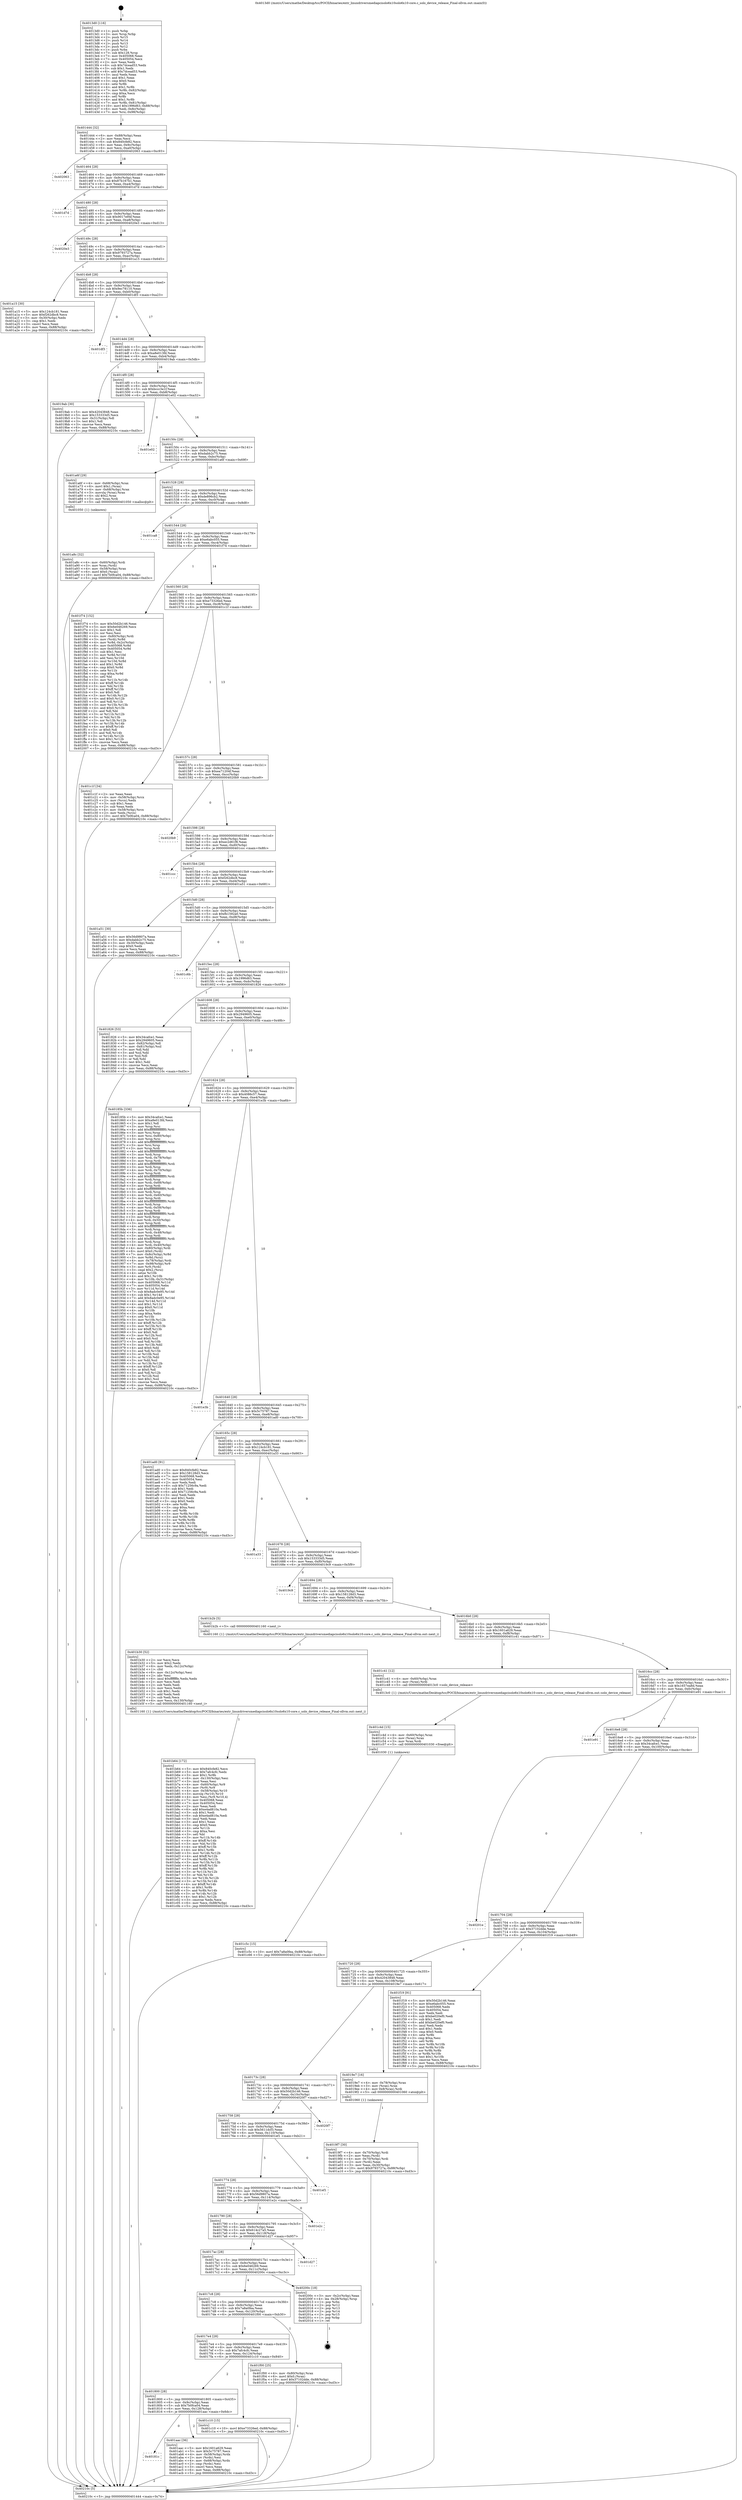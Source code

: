 digraph "0x4013d0" {
  label = "0x4013d0 (/mnt/c/Users/mathe/Desktop/tcc/POCII/binaries/extr_linuxdriversmediapcisolo6x10solo6x10-core.c_solo_device_release_Final-ollvm.out::main(0))"
  labelloc = "t"
  node[shape=record]

  Entry [label="",width=0.3,height=0.3,shape=circle,fillcolor=black,style=filled]
  "0x401444" [label="{
     0x401444 [32]\l
     | [instrs]\l
     &nbsp;&nbsp;0x401444 \<+6\>: mov -0x88(%rbp),%eax\l
     &nbsp;&nbsp;0x40144a \<+2\>: mov %eax,%ecx\l
     &nbsp;&nbsp;0x40144c \<+6\>: sub $0x840cfe82,%ecx\l
     &nbsp;&nbsp;0x401452 \<+6\>: mov %eax,-0x9c(%rbp)\l
     &nbsp;&nbsp;0x401458 \<+6\>: mov %ecx,-0xa0(%rbp)\l
     &nbsp;&nbsp;0x40145e \<+6\>: je 0000000000402063 \<main+0xc93\>\l
  }"]
  "0x402063" [label="{
     0x402063\l
  }", style=dashed]
  "0x401464" [label="{
     0x401464 [28]\l
     | [instrs]\l
     &nbsp;&nbsp;0x401464 \<+5\>: jmp 0000000000401469 \<main+0x99\>\l
     &nbsp;&nbsp;0x401469 \<+6\>: mov -0x9c(%rbp),%eax\l
     &nbsp;&nbsp;0x40146f \<+5\>: sub $0x87b167b1,%eax\l
     &nbsp;&nbsp;0x401474 \<+6\>: mov %eax,-0xa4(%rbp)\l
     &nbsp;&nbsp;0x40147a \<+6\>: je 0000000000401d7d \<main+0x9ad\>\l
  }"]
  Exit [label="",width=0.3,height=0.3,shape=circle,fillcolor=black,style=filled,peripheries=2]
  "0x401d7d" [label="{
     0x401d7d\l
  }", style=dashed]
  "0x401480" [label="{
     0x401480 [28]\l
     | [instrs]\l
     &nbsp;&nbsp;0x401480 \<+5\>: jmp 0000000000401485 \<main+0xb5\>\l
     &nbsp;&nbsp;0x401485 \<+6\>: mov -0x9c(%rbp),%eax\l
     &nbsp;&nbsp;0x40148b \<+5\>: sub $0x9017e94f,%eax\l
     &nbsp;&nbsp;0x401490 \<+6\>: mov %eax,-0xa8(%rbp)\l
     &nbsp;&nbsp;0x401496 \<+6\>: je 00000000004020e3 \<main+0xd13\>\l
  }"]
  "0x401c5c" [label="{
     0x401c5c [15]\l
     | [instrs]\l
     &nbsp;&nbsp;0x401c5c \<+10\>: movl $0x7a8a0fea,-0x88(%rbp)\l
     &nbsp;&nbsp;0x401c66 \<+5\>: jmp 000000000040210c \<main+0xd3c\>\l
  }"]
  "0x4020e3" [label="{
     0x4020e3\l
  }", style=dashed]
  "0x40149c" [label="{
     0x40149c [28]\l
     | [instrs]\l
     &nbsp;&nbsp;0x40149c \<+5\>: jmp 00000000004014a1 \<main+0xd1\>\l
     &nbsp;&nbsp;0x4014a1 \<+6\>: mov -0x9c(%rbp),%eax\l
     &nbsp;&nbsp;0x4014a7 \<+5\>: sub $0x9793727a,%eax\l
     &nbsp;&nbsp;0x4014ac \<+6\>: mov %eax,-0xac(%rbp)\l
     &nbsp;&nbsp;0x4014b2 \<+6\>: je 0000000000401a15 \<main+0x645\>\l
  }"]
  "0x401c4d" [label="{
     0x401c4d [15]\l
     | [instrs]\l
     &nbsp;&nbsp;0x401c4d \<+4\>: mov -0x60(%rbp),%rax\l
     &nbsp;&nbsp;0x401c51 \<+3\>: mov (%rax),%rax\l
     &nbsp;&nbsp;0x401c54 \<+3\>: mov %rax,%rdi\l
     &nbsp;&nbsp;0x401c57 \<+5\>: call 0000000000401030 \<free@plt\>\l
     | [calls]\l
     &nbsp;&nbsp;0x401030 \{1\} (unknown)\l
  }"]
  "0x401a15" [label="{
     0x401a15 [30]\l
     | [instrs]\l
     &nbsp;&nbsp;0x401a15 \<+5\>: mov $0x124cb181,%eax\l
     &nbsp;&nbsp;0x401a1a \<+5\>: mov $0xf262dbc8,%ecx\l
     &nbsp;&nbsp;0x401a1f \<+3\>: mov -0x30(%rbp),%edx\l
     &nbsp;&nbsp;0x401a22 \<+3\>: cmp $0x1,%edx\l
     &nbsp;&nbsp;0x401a25 \<+3\>: cmovl %ecx,%eax\l
     &nbsp;&nbsp;0x401a28 \<+6\>: mov %eax,-0x88(%rbp)\l
     &nbsp;&nbsp;0x401a2e \<+5\>: jmp 000000000040210c \<main+0xd3c\>\l
  }"]
  "0x4014b8" [label="{
     0x4014b8 [28]\l
     | [instrs]\l
     &nbsp;&nbsp;0x4014b8 \<+5\>: jmp 00000000004014bd \<main+0xed\>\l
     &nbsp;&nbsp;0x4014bd \<+6\>: mov -0x9c(%rbp),%eax\l
     &nbsp;&nbsp;0x4014c3 \<+5\>: sub $0x9ec78110,%eax\l
     &nbsp;&nbsp;0x4014c8 \<+6\>: mov %eax,-0xb0(%rbp)\l
     &nbsp;&nbsp;0x4014ce \<+6\>: je 0000000000401df3 \<main+0xa23\>\l
  }"]
  "0x401b64" [label="{
     0x401b64 [172]\l
     | [instrs]\l
     &nbsp;&nbsp;0x401b64 \<+5\>: mov $0x840cfe82,%ecx\l
     &nbsp;&nbsp;0x401b69 \<+5\>: mov $0x7afc4cfc,%edx\l
     &nbsp;&nbsp;0x401b6e \<+3\>: mov $0x1,%r8b\l
     &nbsp;&nbsp;0x401b71 \<+6\>: mov -0x130(%rbp),%esi\l
     &nbsp;&nbsp;0x401b77 \<+3\>: imul %eax,%esi\l
     &nbsp;&nbsp;0x401b7a \<+4\>: mov -0x60(%rbp),%r9\l
     &nbsp;&nbsp;0x401b7e \<+3\>: mov (%r9),%r9\l
     &nbsp;&nbsp;0x401b81 \<+4\>: mov -0x58(%rbp),%r10\l
     &nbsp;&nbsp;0x401b85 \<+3\>: movslq (%r10),%r10\l
     &nbsp;&nbsp;0x401b88 \<+4\>: mov %esi,(%r9,%r10,4)\l
     &nbsp;&nbsp;0x401b8c \<+7\>: mov 0x405068,%eax\l
     &nbsp;&nbsp;0x401b93 \<+7\>: mov 0x405054,%esi\l
     &nbsp;&nbsp;0x401b9a \<+2\>: mov %eax,%edi\l
     &nbsp;&nbsp;0x401b9c \<+6\>: add $0xe4ad810a,%edi\l
     &nbsp;&nbsp;0x401ba2 \<+3\>: sub $0x1,%edi\l
     &nbsp;&nbsp;0x401ba5 \<+6\>: sub $0xe4ad810a,%edi\l
     &nbsp;&nbsp;0x401bab \<+3\>: imul %edi,%eax\l
     &nbsp;&nbsp;0x401bae \<+3\>: and $0x1,%eax\l
     &nbsp;&nbsp;0x401bb1 \<+3\>: cmp $0x0,%eax\l
     &nbsp;&nbsp;0x401bb4 \<+4\>: sete %r11b\l
     &nbsp;&nbsp;0x401bb8 \<+3\>: cmp $0xa,%esi\l
     &nbsp;&nbsp;0x401bbb \<+3\>: setl %bl\l
     &nbsp;&nbsp;0x401bbe \<+3\>: mov %r11b,%r14b\l
     &nbsp;&nbsp;0x401bc1 \<+4\>: xor $0xff,%r14b\l
     &nbsp;&nbsp;0x401bc5 \<+3\>: mov %bl,%r15b\l
     &nbsp;&nbsp;0x401bc8 \<+4\>: xor $0xff,%r15b\l
     &nbsp;&nbsp;0x401bcc \<+4\>: xor $0x1,%r8b\l
     &nbsp;&nbsp;0x401bd0 \<+3\>: mov %r14b,%r12b\l
     &nbsp;&nbsp;0x401bd3 \<+4\>: and $0xff,%r12b\l
     &nbsp;&nbsp;0x401bd7 \<+3\>: and %r8b,%r11b\l
     &nbsp;&nbsp;0x401bda \<+3\>: mov %r15b,%r13b\l
     &nbsp;&nbsp;0x401bdd \<+4\>: and $0xff,%r13b\l
     &nbsp;&nbsp;0x401be1 \<+3\>: and %r8b,%bl\l
     &nbsp;&nbsp;0x401be4 \<+3\>: or %r11b,%r12b\l
     &nbsp;&nbsp;0x401be7 \<+3\>: or %bl,%r13b\l
     &nbsp;&nbsp;0x401bea \<+3\>: xor %r13b,%r12b\l
     &nbsp;&nbsp;0x401bed \<+3\>: or %r15b,%r14b\l
     &nbsp;&nbsp;0x401bf0 \<+4\>: xor $0xff,%r14b\l
     &nbsp;&nbsp;0x401bf4 \<+4\>: or $0x1,%r8b\l
     &nbsp;&nbsp;0x401bf8 \<+3\>: and %r8b,%r14b\l
     &nbsp;&nbsp;0x401bfb \<+3\>: or %r14b,%r12b\l
     &nbsp;&nbsp;0x401bfe \<+4\>: test $0x1,%r12b\l
     &nbsp;&nbsp;0x401c02 \<+3\>: cmovne %edx,%ecx\l
     &nbsp;&nbsp;0x401c05 \<+6\>: mov %ecx,-0x88(%rbp)\l
     &nbsp;&nbsp;0x401c0b \<+5\>: jmp 000000000040210c \<main+0xd3c\>\l
  }"]
  "0x401df3" [label="{
     0x401df3\l
  }", style=dashed]
  "0x4014d4" [label="{
     0x4014d4 [28]\l
     | [instrs]\l
     &nbsp;&nbsp;0x4014d4 \<+5\>: jmp 00000000004014d9 \<main+0x109\>\l
     &nbsp;&nbsp;0x4014d9 \<+6\>: mov -0x9c(%rbp),%eax\l
     &nbsp;&nbsp;0x4014df \<+5\>: sub $0xa8e013fd,%eax\l
     &nbsp;&nbsp;0x4014e4 \<+6\>: mov %eax,-0xb4(%rbp)\l
     &nbsp;&nbsp;0x4014ea \<+6\>: je 00000000004019ab \<main+0x5db\>\l
  }"]
  "0x401b30" [label="{
     0x401b30 [52]\l
     | [instrs]\l
     &nbsp;&nbsp;0x401b30 \<+2\>: xor %ecx,%ecx\l
     &nbsp;&nbsp;0x401b32 \<+5\>: mov $0x2,%edx\l
     &nbsp;&nbsp;0x401b37 \<+6\>: mov %edx,-0x12c(%rbp)\l
     &nbsp;&nbsp;0x401b3d \<+1\>: cltd\l
     &nbsp;&nbsp;0x401b3e \<+6\>: mov -0x12c(%rbp),%esi\l
     &nbsp;&nbsp;0x401b44 \<+2\>: idiv %esi\l
     &nbsp;&nbsp;0x401b46 \<+6\>: imul $0xfffffffe,%edx,%edx\l
     &nbsp;&nbsp;0x401b4c \<+2\>: mov %ecx,%edi\l
     &nbsp;&nbsp;0x401b4e \<+2\>: sub %edx,%edi\l
     &nbsp;&nbsp;0x401b50 \<+2\>: mov %ecx,%edx\l
     &nbsp;&nbsp;0x401b52 \<+3\>: sub $0x1,%edx\l
     &nbsp;&nbsp;0x401b55 \<+2\>: add %edx,%edi\l
     &nbsp;&nbsp;0x401b57 \<+2\>: sub %edi,%ecx\l
     &nbsp;&nbsp;0x401b59 \<+6\>: mov %ecx,-0x130(%rbp)\l
     &nbsp;&nbsp;0x401b5f \<+5\>: call 0000000000401160 \<next_i\>\l
     | [calls]\l
     &nbsp;&nbsp;0x401160 \{1\} (/mnt/c/Users/mathe/Desktop/tcc/POCII/binaries/extr_linuxdriversmediapcisolo6x10solo6x10-core.c_solo_device_release_Final-ollvm.out::next_i)\l
  }"]
  "0x4019ab" [label="{
     0x4019ab [30]\l
     | [instrs]\l
     &nbsp;&nbsp;0x4019ab \<+5\>: mov $0x42043848,%eax\l
     &nbsp;&nbsp;0x4019b0 \<+5\>: mov $0x153333d5,%ecx\l
     &nbsp;&nbsp;0x4019b5 \<+3\>: mov -0x31(%rbp),%dl\l
     &nbsp;&nbsp;0x4019b8 \<+3\>: test $0x1,%dl\l
     &nbsp;&nbsp;0x4019bb \<+3\>: cmovne %ecx,%eax\l
     &nbsp;&nbsp;0x4019be \<+6\>: mov %eax,-0x88(%rbp)\l
     &nbsp;&nbsp;0x4019c4 \<+5\>: jmp 000000000040210c \<main+0xd3c\>\l
  }"]
  "0x4014f0" [label="{
     0x4014f0 [28]\l
     | [instrs]\l
     &nbsp;&nbsp;0x4014f0 \<+5\>: jmp 00000000004014f5 \<main+0x125\>\l
     &nbsp;&nbsp;0x4014f5 \<+6\>: mov -0x9c(%rbp),%eax\l
     &nbsp;&nbsp;0x4014fb \<+5\>: sub $0xbccc3e1f,%eax\l
     &nbsp;&nbsp;0x401500 \<+6\>: mov %eax,-0xb8(%rbp)\l
     &nbsp;&nbsp;0x401506 \<+6\>: je 0000000000401e02 \<main+0xa32\>\l
  }"]
  "0x40181c" [label="{
     0x40181c\l
  }", style=dashed]
  "0x401e02" [label="{
     0x401e02\l
  }", style=dashed]
  "0x40150c" [label="{
     0x40150c [28]\l
     | [instrs]\l
     &nbsp;&nbsp;0x40150c \<+5\>: jmp 0000000000401511 \<main+0x141\>\l
     &nbsp;&nbsp;0x401511 \<+6\>: mov -0x9c(%rbp),%eax\l
     &nbsp;&nbsp;0x401517 \<+5\>: sub $0xdabb2c75,%eax\l
     &nbsp;&nbsp;0x40151c \<+6\>: mov %eax,-0xbc(%rbp)\l
     &nbsp;&nbsp;0x401522 \<+6\>: je 0000000000401a6f \<main+0x69f\>\l
  }"]
  "0x401aac" [label="{
     0x401aac [36]\l
     | [instrs]\l
     &nbsp;&nbsp;0x401aac \<+5\>: mov $0x1601a629,%eax\l
     &nbsp;&nbsp;0x401ab1 \<+5\>: mov $0x5c75787,%ecx\l
     &nbsp;&nbsp;0x401ab6 \<+4\>: mov -0x58(%rbp),%rdx\l
     &nbsp;&nbsp;0x401aba \<+2\>: mov (%rdx),%esi\l
     &nbsp;&nbsp;0x401abc \<+4\>: mov -0x68(%rbp),%rdx\l
     &nbsp;&nbsp;0x401ac0 \<+2\>: cmp (%rdx),%esi\l
     &nbsp;&nbsp;0x401ac2 \<+3\>: cmovl %ecx,%eax\l
     &nbsp;&nbsp;0x401ac5 \<+6\>: mov %eax,-0x88(%rbp)\l
     &nbsp;&nbsp;0x401acb \<+5\>: jmp 000000000040210c \<main+0xd3c\>\l
  }"]
  "0x401a6f" [label="{
     0x401a6f [29]\l
     | [instrs]\l
     &nbsp;&nbsp;0x401a6f \<+4\>: mov -0x68(%rbp),%rax\l
     &nbsp;&nbsp;0x401a73 \<+6\>: movl $0x1,(%rax)\l
     &nbsp;&nbsp;0x401a79 \<+4\>: mov -0x68(%rbp),%rax\l
     &nbsp;&nbsp;0x401a7d \<+3\>: movslq (%rax),%rax\l
     &nbsp;&nbsp;0x401a80 \<+4\>: shl $0x2,%rax\l
     &nbsp;&nbsp;0x401a84 \<+3\>: mov %rax,%rdi\l
     &nbsp;&nbsp;0x401a87 \<+5\>: call 0000000000401050 \<malloc@plt\>\l
     | [calls]\l
     &nbsp;&nbsp;0x401050 \{1\} (unknown)\l
  }"]
  "0x401528" [label="{
     0x401528 [28]\l
     | [instrs]\l
     &nbsp;&nbsp;0x401528 \<+5\>: jmp 000000000040152d \<main+0x15d\>\l
     &nbsp;&nbsp;0x40152d \<+6\>: mov -0x9c(%rbp),%eax\l
     &nbsp;&nbsp;0x401533 \<+5\>: sub $0xde896cb2,%eax\l
     &nbsp;&nbsp;0x401538 \<+6\>: mov %eax,-0xc0(%rbp)\l
     &nbsp;&nbsp;0x40153e \<+6\>: je 0000000000401ca8 \<main+0x8d8\>\l
  }"]
  "0x401800" [label="{
     0x401800 [28]\l
     | [instrs]\l
     &nbsp;&nbsp;0x401800 \<+5\>: jmp 0000000000401805 \<main+0x435\>\l
     &nbsp;&nbsp;0x401805 \<+6\>: mov -0x9c(%rbp),%eax\l
     &nbsp;&nbsp;0x40180b \<+5\>: sub $0x7b0fca04,%eax\l
     &nbsp;&nbsp;0x401810 \<+6\>: mov %eax,-0x128(%rbp)\l
     &nbsp;&nbsp;0x401816 \<+6\>: je 0000000000401aac \<main+0x6dc\>\l
  }"]
  "0x401ca8" [label="{
     0x401ca8\l
  }", style=dashed]
  "0x401544" [label="{
     0x401544 [28]\l
     | [instrs]\l
     &nbsp;&nbsp;0x401544 \<+5\>: jmp 0000000000401549 \<main+0x179\>\l
     &nbsp;&nbsp;0x401549 \<+6\>: mov -0x9c(%rbp),%eax\l
     &nbsp;&nbsp;0x40154f \<+5\>: sub $0xe6abc055,%eax\l
     &nbsp;&nbsp;0x401554 \<+6\>: mov %eax,-0xc4(%rbp)\l
     &nbsp;&nbsp;0x40155a \<+6\>: je 0000000000401f74 \<main+0xba4\>\l
  }"]
  "0x401c10" [label="{
     0x401c10 [15]\l
     | [instrs]\l
     &nbsp;&nbsp;0x401c10 \<+10\>: movl $0xe73326ed,-0x88(%rbp)\l
     &nbsp;&nbsp;0x401c1a \<+5\>: jmp 000000000040210c \<main+0xd3c\>\l
  }"]
  "0x401f74" [label="{
     0x401f74 [152]\l
     | [instrs]\l
     &nbsp;&nbsp;0x401f74 \<+5\>: mov $0x50d2b146,%eax\l
     &nbsp;&nbsp;0x401f79 \<+5\>: mov $0x6e046269,%ecx\l
     &nbsp;&nbsp;0x401f7e \<+2\>: mov $0x1,%dl\l
     &nbsp;&nbsp;0x401f80 \<+2\>: xor %esi,%esi\l
     &nbsp;&nbsp;0x401f82 \<+4\>: mov -0x80(%rbp),%rdi\l
     &nbsp;&nbsp;0x401f86 \<+3\>: mov (%rdi),%r8d\l
     &nbsp;&nbsp;0x401f89 \<+4\>: mov %r8d,-0x2c(%rbp)\l
     &nbsp;&nbsp;0x401f8d \<+8\>: mov 0x405068,%r8d\l
     &nbsp;&nbsp;0x401f95 \<+8\>: mov 0x405054,%r9d\l
     &nbsp;&nbsp;0x401f9d \<+3\>: sub $0x1,%esi\l
     &nbsp;&nbsp;0x401fa0 \<+3\>: mov %r8d,%r10d\l
     &nbsp;&nbsp;0x401fa3 \<+3\>: add %esi,%r10d\l
     &nbsp;&nbsp;0x401fa6 \<+4\>: imul %r10d,%r8d\l
     &nbsp;&nbsp;0x401faa \<+4\>: and $0x1,%r8d\l
     &nbsp;&nbsp;0x401fae \<+4\>: cmp $0x0,%r8d\l
     &nbsp;&nbsp;0x401fb2 \<+4\>: sete %r11b\l
     &nbsp;&nbsp;0x401fb6 \<+4\>: cmp $0xa,%r9d\l
     &nbsp;&nbsp;0x401fba \<+3\>: setl %bl\l
     &nbsp;&nbsp;0x401fbd \<+3\>: mov %r11b,%r14b\l
     &nbsp;&nbsp;0x401fc0 \<+4\>: xor $0xff,%r14b\l
     &nbsp;&nbsp;0x401fc4 \<+3\>: mov %bl,%r15b\l
     &nbsp;&nbsp;0x401fc7 \<+4\>: xor $0xff,%r15b\l
     &nbsp;&nbsp;0x401fcb \<+3\>: xor $0x0,%dl\l
     &nbsp;&nbsp;0x401fce \<+3\>: mov %r14b,%r12b\l
     &nbsp;&nbsp;0x401fd1 \<+4\>: and $0x0,%r12b\l
     &nbsp;&nbsp;0x401fd5 \<+3\>: and %dl,%r11b\l
     &nbsp;&nbsp;0x401fd8 \<+3\>: mov %r15b,%r13b\l
     &nbsp;&nbsp;0x401fdb \<+4\>: and $0x0,%r13b\l
     &nbsp;&nbsp;0x401fdf \<+2\>: and %dl,%bl\l
     &nbsp;&nbsp;0x401fe1 \<+3\>: or %r11b,%r12b\l
     &nbsp;&nbsp;0x401fe4 \<+3\>: or %bl,%r13b\l
     &nbsp;&nbsp;0x401fe7 \<+3\>: xor %r13b,%r12b\l
     &nbsp;&nbsp;0x401fea \<+3\>: or %r15b,%r14b\l
     &nbsp;&nbsp;0x401fed \<+4\>: xor $0xff,%r14b\l
     &nbsp;&nbsp;0x401ff1 \<+3\>: or $0x0,%dl\l
     &nbsp;&nbsp;0x401ff4 \<+3\>: and %dl,%r14b\l
     &nbsp;&nbsp;0x401ff7 \<+3\>: or %r14b,%r12b\l
     &nbsp;&nbsp;0x401ffa \<+4\>: test $0x1,%r12b\l
     &nbsp;&nbsp;0x401ffe \<+3\>: cmovne %ecx,%eax\l
     &nbsp;&nbsp;0x402001 \<+6\>: mov %eax,-0x88(%rbp)\l
     &nbsp;&nbsp;0x402007 \<+5\>: jmp 000000000040210c \<main+0xd3c\>\l
  }"]
  "0x401560" [label="{
     0x401560 [28]\l
     | [instrs]\l
     &nbsp;&nbsp;0x401560 \<+5\>: jmp 0000000000401565 \<main+0x195\>\l
     &nbsp;&nbsp;0x401565 \<+6\>: mov -0x9c(%rbp),%eax\l
     &nbsp;&nbsp;0x40156b \<+5\>: sub $0xe73326ed,%eax\l
     &nbsp;&nbsp;0x401570 \<+6\>: mov %eax,-0xc8(%rbp)\l
     &nbsp;&nbsp;0x401576 \<+6\>: je 0000000000401c1f \<main+0x84f\>\l
  }"]
  "0x4017e4" [label="{
     0x4017e4 [28]\l
     | [instrs]\l
     &nbsp;&nbsp;0x4017e4 \<+5\>: jmp 00000000004017e9 \<main+0x419\>\l
     &nbsp;&nbsp;0x4017e9 \<+6\>: mov -0x9c(%rbp),%eax\l
     &nbsp;&nbsp;0x4017ef \<+5\>: sub $0x7afc4cfc,%eax\l
     &nbsp;&nbsp;0x4017f4 \<+6\>: mov %eax,-0x124(%rbp)\l
     &nbsp;&nbsp;0x4017fa \<+6\>: je 0000000000401c10 \<main+0x840\>\l
  }"]
  "0x401c1f" [label="{
     0x401c1f [34]\l
     | [instrs]\l
     &nbsp;&nbsp;0x401c1f \<+2\>: xor %eax,%eax\l
     &nbsp;&nbsp;0x401c21 \<+4\>: mov -0x58(%rbp),%rcx\l
     &nbsp;&nbsp;0x401c25 \<+2\>: mov (%rcx),%edx\l
     &nbsp;&nbsp;0x401c27 \<+3\>: sub $0x1,%eax\l
     &nbsp;&nbsp;0x401c2a \<+2\>: sub %eax,%edx\l
     &nbsp;&nbsp;0x401c2c \<+4\>: mov -0x58(%rbp),%rcx\l
     &nbsp;&nbsp;0x401c30 \<+2\>: mov %edx,(%rcx)\l
     &nbsp;&nbsp;0x401c32 \<+10\>: movl $0x7b0fca04,-0x88(%rbp)\l
     &nbsp;&nbsp;0x401c3c \<+5\>: jmp 000000000040210c \<main+0xd3c\>\l
  }"]
  "0x40157c" [label="{
     0x40157c [28]\l
     | [instrs]\l
     &nbsp;&nbsp;0x40157c \<+5\>: jmp 0000000000401581 \<main+0x1b1\>\l
     &nbsp;&nbsp;0x401581 \<+6\>: mov -0x9c(%rbp),%eax\l
     &nbsp;&nbsp;0x401587 \<+5\>: sub $0xea71204f,%eax\l
     &nbsp;&nbsp;0x40158c \<+6\>: mov %eax,-0xcc(%rbp)\l
     &nbsp;&nbsp;0x401592 \<+6\>: je 00000000004020b9 \<main+0xce9\>\l
  }"]
  "0x401f00" [label="{
     0x401f00 [25]\l
     | [instrs]\l
     &nbsp;&nbsp;0x401f00 \<+4\>: mov -0x80(%rbp),%rax\l
     &nbsp;&nbsp;0x401f04 \<+6\>: movl $0x0,(%rax)\l
     &nbsp;&nbsp;0x401f0a \<+10\>: movl $0x37102dde,-0x88(%rbp)\l
     &nbsp;&nbsp;0x401f14 \<+5\>: jmp 000000000040210c \<main+0xd3c\>\l
  }"]
  "0x4020b9" [label="{
     0x4020b9\l
  }", style=dashed]
  "0x401598" [label="{
     0x401598 [28]\l
     | [instrs]\l
     &nbsp;&nbsp;0x401598 \<+5\>: jmp 000000000040159d \<main+0x1cd\>\l
     &nbsp;&nbsp;0x40159d \<+6\>: mov -0x9c(%rbp),%eax\l
     &nbsp;&nbsp;0x4015a3 \<+5\>: sub $0xec2d61f8,%eax\l
     &nbsp;&nbsp;0x4015a8 \<+6\>: mov %eax,-0xd0(%rbp)\l
     &nbsp;&nbsp;0x4015ae \<+6\>: je 0000000000401ccc \<main+0x8fc\>\l
  }"]
  "0x4017c8" [label="{
     0x4017c8 [28]\l
     | [instrs]\l
     &nbsp;&nbsp;0x4017c8 \<+5\>: jmp 00000000004017cd \<main+0x3fd\>\l
     &nbsp;&nbsp;0x4017cd \<+6\>: mov -0x9c(%rbp),%eax\l
     &nbsp;&nbsp;0x4017d3 \<+5\>: sub $0x7a8a0fea,%eax\l
     &nbsp;&nbsp;0x4017d8 \<+6\>: mov %eax,-0x120(%rbp)\l
     &nbsp;&nbsp;0x4017de \<+6\>: je 0000000000401f00 \<main+0xb30\>\l
  }"]
  "0x401ccc" [label="{
     0x401ccc\l
  }", style=dashed]
  "0x4015b4" [label="{
     0x4015b4 [28]\l
     | [instrs]\l
     &nbsp;&nbsp;0x4015b4 \<+5\>: jmp 00000000004015b9 \<main+0x1e9\>\l
     &nbsp;&nbsp;0x4015b9 \<+6\>: mov -0x9c(%rbp),%eax\l
     &nbsp;&nbsp;0x4015bf \<+5\>: sub $0xf262dbc8,%eax\l
     &nbsp;&nbsp;0x4015c4 \<+6\>: mov %eax,-0xd4(%rbp)\l
     &nbsp;&nbsp;0x4015ca \<+6\>: je 0000000000401a51 \<main+0x681\>\l
  }"]
  "0x40200c" [label="{
     0x40200c [18]\l
     | [instrs]\l
     &nbsp;&nbsp;0x40200c \<+3\>: mov -0x2c(%rbp),%eax\l
     &nbsp;&nbsp;0x40200f \<+4\>: lea -0x28(%rbp),%rsp\l
     &nbsp;&nbsp;0x402013 \<+1\>: pop %rbx\l
     &nbsp;&nbsp;0x402014 \<+2\>: pop %r12\l
     &nbsp;&nbsp;0x402016 \<+2\>: pop %r13\l
     &nbsp;&nbsp;0x402018 \<+2\>: pop %r14\l
     &nbsp;&nbsp;0x40201a \<+2\>: pop %r15\l
     &nbsp;&nbsp;0x40201c \<+1\>: pop %rbp\l
     &nbsp;&nbsp;0x40201d \<+1\>: ret\l
  }"]
  "0x401a51" [label="{
     0x401a51 [30]\l
     | [instrs]\l
     &nbsp;&nbsp;0x401a51 \<+5\>: mov $0x56d9807a,%eax\l
     &nbsp;&nbsp;0x401a56 \<+5\>: mov $0xdabb2c75,%ecx\l
     &nbsp;&nbsp;0x401a5b \<+3\>: mov -0x30(%rbp),%edx\l
     &nbsp;&nbsp;0x401a5e \<+3\>: cmp $0x0,%edx\l
     &nbsp;&nbsp;0x401a61 \<+3\>: cmove %ecx,%eax\l
     &nbsp;&nbsp;0x401a64 \<+6\>: mov %eax,-0x88(%rbp)\l
     &nbsp;&nbsp;0x401a6a \<+5\>: jmp 000000000040210c \<main+0xd3c\>\l
  }"]
  "0x4015d0" [label="{
     0x4015d0 [28]\l
     | [instrs]\l
     &nbsp;&nbsp;0x4015d0 \<+5\>: jmp 00000000004015d5 \<main+0x205\>\l
     &nbsp;&nbsp;0x4015d5 \<+6\>: mov -0x9c(%rbp),%eax\l
     &nbsp;&nbsp;0x4015db \<+5\>: sub $0xfb1592a0,%eax\l
     &nbsp;&nbsp;0x4015e0 \<+6\>: mov %eax,-0xd8(%rbp)\l
     &nbsp;&nbsp;0x4015e6 \<+6\>: je 0000000000401c6b \<main+0x89b\>\l
  }"]
  "0x4017ac" [label="{
     0x4017ac [28]\l
     | [instrs]\l
     &nbsp;&nbsp;0x4017ac \<+5\>: jmp 00000000004017b1 \<main+0x3e1\>\l
     &nbsp;&nbsp;0x4017b1 \<+6\>: mov -0x9c(%rbp),%eax\l
     &nbsp;&nbsp;0x4017b7 \<+5\>: sub $0x6e046269,%eax\l
     &nbsp;&nbsp;0x4017bc \<+6\>: mov %eax,-0x11c(%rbp)\l
     &nbsp;&nbsp;0x4017c2 \<+6\>: je 000000000040200c \<main+0xc3c\>\l
  }"]
  "0x401c6b" [label="{
     0x401c6b\l
  }", style=dashed]
  "0x4015ec" [label="{
     0x4015ec [28]\l
     | [instrs]\l
     &nbsp;&nbsp;0x4015ec \<+5\>: jmp 00000000004015f1 \<main+0x221\>\l
     &nbsp;&nbsp;0x4015f1 \<+6\>: mov -0x9c(%rbp),%eax\l
     &nbsp;&nbsp;0x4015f7 \<+5\>: sub $0x1996d63,%eax\l
     &nbsp;&nbsp;0x4015fc \<+6\>: mov %eax,-0xdc(%rbp)\l
     &nbsp;&nbsp;0x401602 \<+6\>: je 0000000000401826 \<main+0x456\>\l
  }"]
  "0x401d27" [label="{
     0x401d27\l
  }", style=dashed]
  "0x401826" [label="{
     0x401826 [53]\l
     | [instrs]\l
     &nbsp;&nbsp;0x401826 \<+5\>: mov $0x34cafce1,%eax\l
     &nbsp;&nbsp;0x40182b \<+5\>: mov $0x2949605,%ecx\l
     &nbsp;&nbsp;0x401830 \<+6\>: mov -0x82(%rbp),%dl\l
     &nbsp;&nbsp;0x401836 \<+7\>: mov -0x81(%rbp),%sil\l
     &nbsp;&nbsp;0x40183d \<+3\>: mov %dl,%dil\l
     &nbsp;&nbsp;0x401840 \<+3\>: and %sil,%dil\l
     &nbsp;&nbsp;0x401843 \<+3\>: xor %sil,%dl\l
     &nbsp;&nbsp;0x401846 \<+3\>: or %dl,%dil\l
     &nbsp;&nbsp;0x401849 \<+4\>: test $0x1,%dil\l
     &nbsp;&nbsp;0x40184d \<+3\>: cmovne %ecx,%eax\l
     &nbsp;&nbsp;0x401850 \<+6\>: mov %eax,-0x88(%rbp)\l
     &nbsp;&nbsp;0x401856 \<+5\>: jmp 000000000040210c \<main+0xd3c\>\l
  }"]
  "0x401608" [label="{
     0x401608 [28]\l
     | [instrs]\l
     &nbsp;&nbsp;0x401608 \<+5\>: jmp 000000000040160d \<main+0x23d\>\l
     &nbsp;&nbsp;0x40160d \<+6\>: mov -0x9c(%rbp),%eax\l
     &nbsp;&nbsp;0x401613 \<+5\>: sub $0x2949605,%eax\l
     &nbsp;&nbsp;0x401618 \<+6\>: mov %eax,-0xe0(%rbp)\l
     &nbsp;&nbsp;0x40161e \<+6\>: je 000000000040185b \<main+0x48b\>\l
  }"]
  "0x40210c" [label="{
     0x40210c [5]\l
     | [instrs]\l
     &nbsp;&nbsp;0x40210c \<+5\>: jmp 0000000000401444 \<main+0x74\>\l
  }"]
  "0x4013d0" [label="{
     0x4013d0 [116]\l
     | [instrs]\l
     &nbsp;&nbsp;0x4013d0 \<+1\>: push %rbp\l
     &nbsp;&nbsp;0x4013d1 \<+3\>: mov %rsp,%rbp\l
     &nbsp;&nbsp;0x4013d4 \<+2\>: push %r15\l
     &nbsp;&nbsp;0x4013d6 \<+2\>: push %r14\l
     &nbsp;&nbsp;0x4013d8 \<+2\>: push %r13\l
     &nbsp;&nbsp;0x4013da \<+2\>: push %r12\l
     &nbsp;&nbsp;0x4013dc \<+1\>: push %rbx\l
     &nbsp;&nbsp;0x4013dd \<+7\>: sub $0x128,%rsp\l
     &nbsp;&nbsp;0x4013e4 \<+7\>: mov 0x405068,%eax\l
     &nbsp;&nbsp;0x4013eb \<+7\>: mov 0x405054,%ecx\l
     &nbsp;&nbsp;0x4013f2 \<+2\>: mov %eax,%edx\l
     &nbsp;&nbsp;0x4013f4 \<+6\>: sub $0x7dcead53,%edx\l
     &nbsp;&nbsp;0x4013fa \<+3\>: sub $0x1,%edx\l
     &nbsp;&nbsp;0x4013fd \<+6\>: add $0x7dcead53,%edx\l
     &nbsp;&nbsp;0x401403 \<+3\>: imul %edx,%eax\l
     &nbsp;&nbsp;0x401406 \<+3\>: and $0x1,%eax\l
     &nbsp;&nbsp;0x401409 \<+3\>: cmp $0x0,%eax\l
     &nbsp;&nbsp;0x40140c \<+4\>: sete %r8b\l
     &nbsp;&nbsp;0x401410 \<+4\>: and $0x1,%r8b\l
     &nbsp;&nbsp;0x401414 \<+7\>: mov %r8b,-0x82(%rbp)\l
     &nbsp;&nbsp;0x40141b \<+3\>: cmp $0xa,%ecx\l
     &nbsp;&nbsp;0x40141e \<+4\>: setl %r8b\l
     &nbsp;&nbsp;0x401422 \<+4\>: and $0x1,%r8b\l
     &nbsp;&nbsp;0x401426 \<+7\>: mov %r8b,-0x81(%rbp)\l
     &nbsp;&nbsp;0x40142d \<+10\>: movl $0x1996d63,-0x88(%rbp)\l
     &nbsp;&nbsp;0x401437 \<+6\>: mov %edi,-0x8c(%rbp)\l
     &nbsp;&nbsp;0x40143d \<+7\>: mov %rsi,-0x98(%rbp)\l
  }"]
  "0x401790" [label="{
     0x401790 [28]\l
     | [instrs]\l
     &nbsp;&nbsp;0x401790 \<+5\>: jmp 0000000000401795 \<main+0x3c5\>\l
     &nbsp;&nbsp;0x401795 \<+6\>: mov -0x9c(%rbp),%eax\l
     &nbsp;&nbsp;0x40179b \<+5\>: sub $0x614c27a5,%eax\l
     &nbsp;&nbsp;0x4017a0 \<+6\>: mov %eax,-0x118(%rbp)\l
     &nbsp;&nbsp;0x4017a6 \<+6\>: je 0000000000401d27 \<main+0x957\>\l
  }"]
  "0x40185b" [label="{
     0x40185b [336]\l
     | [instrs]\l
     &nbsp;&nbsp;0x40185b \<+5\>: mov $0x34cafce1,%eax\l
     &nbsp;&nbsp;0x401860 \<+5\>: mov $0xa8e013fd,%ecx\l
     &nbsp;&nbsp;0x401865 \<+2\>: mov $0x1,%dl\l
     &nbsp;&nbsp;0x401867 \<+3\>: mov %rsp,%rsi\l
     &nbsp;&nbsp;0x40186a \<+4\>: add $0xfffffffffffffff0,%rsi\l
     &nbsp;&nbsp;0x40186e \<+3\>: mov %rsi,%rsp\l
     &nbsp;&nbsp;0x401871 \<+4\>: mov %rsi,-0x80(%rbp)\l
     &nbsp;&nbsp;0x401875 \<+3\>: mov %rsp,%rsi\l
     &nbsp;&nbsp;0x401878 \<+4\>: add $0xfffffffffffffff0,%rsi\l
     &nbsp;&nbsp;0x40187c \<+3\>: mov %rsi,%rsp\l
     &nbsp;&nbsp;0x40187f \<+3\>: mov %rsp,%rdi\l
     &nbsp;&nbsp;0x401882 \<+4\>: add $0xfffffffffffffff0,%rdi\l
     &nbsp;&nbsp;0x401886 \<+3\>: mov %rdi,%rsp\l
     &nbsp;&nbsp;0x401889 \<+4\>: mov %rdi,-0x78(%rbp)\l
     &nbsp;&nbsp;0x40188d \<+3\>: mov %rsp,%rdi\l
     &nbsp;&nbsp;0x401890 \<+4\>: add $0xfffffffffffffff0,%rdi\l
     &nbsp;&nbsp;0x401894 \<+3\>: mov %rdi,%rsp\l
     &nbsp;&nbsp;0x401897 \<+4\>: mov %rdi,-0x70(%rbp)\l
     &nbsp;&nbsp;0x40189b \<+3\>: mov %rsp,%rdi\l
     &nbsp;&nbsp;0x40189e \<+4\>: add $0xfffffffffffffff0,%rdi\l
     &nbsp;&nbsp;0x4018a2 \<+3\>: mov %rdi,%rsp\l
     &nbsp;&nbsp;0x4018a5 \<+4\>: mov %rdi,-0x68(%rbp)\l
     &nbsp;&nbsp;0x4018a9 \<+3\>: mov %rsp,%rdi\l
     &nbsp;&nbsp;0x4018ac \<+4\>: add $0xfffffffffffffff0,%rdi\l
     &nbsp;&nbsp;0x4018b0 \<+3\>: mov %rdi,%rsp\l
     &nbsp;&nbsp;0x4018b3 \<+4\>: mov %rdi,-0x60(%rbp)\l
     &nbsp;&nbsp;0x4018b7 \<+3\>: mov %rsp,%rdi\l
     &nbsp;&nbsp;0x4018ba \<+4\>: add $0xfffffffffffffff0,%rdi\l
     &nbsp;&nbsp;0x4018be \<+3\>: mov %rdi,%rsp\l
     &nbsp;&nbsp;0x4018c1 \<+4\>: mov %rdi,-0x58(%rbp)\l
     &nbsp;&nbsp;0x4018c5 \<+3\>: mov %rsp,%rdi\l
     &nbsp;&nbsp;0x4018c8 \<+4\>: add $0xfffffffffffffff0,%rdi\l
     &nbsp;&nbsp;0x4018cc \<+3\>: mov %rdi,%rsp\l
     &nbsp;&nbsp;0x4018cf \<+4\>: mov %rdi,-0x50(%rbp)\l
     &nbsp;&nbsp;0x4018d3 \<+3\>: mov %rsp,%rdi\l
     &nbsp;&nbsp;0x4018d6 \<+4\>: add $0xfffffffffffffff0,%rdi\l
     &nbsp;&nbsp;0x4018da \<+3\>: mov %rdi,%rsp\l
     &nbsp;&nbsp;0x4018dd \<+4\>: mov %rdi,-0x48(%rbp)\l
     &nbsp;&nbsp;0x4018e1 \<+3\>: mov %rsp,%rdi\l
     &nbsp;&nbsp;0x4018e4 \<+4\>: add $0xfffffffffffffff0,%rdi\l
     &nbsp;&nbsp;0x4018e8 \<+3\>: mov %rdi,%rsp\l
     &nbsp;&nbsp;0x4018eb \<+4\>: mov %rdi,-0x40(%rbp)\l
     &nbsp;&nbsp;0x4018ef \<+4\>: mov -0x80(%rbp),%rdi\l
     &nbsp;&nbsp;0x4018f3 \<+6\>: movl $0x0,(%rdi)\l
     &nbsp;&nbsp;0x4018f9 \<+7\>: mov -0x8c(%rbp),%r8d\l
     &nbsp;&nbsp;0x401900 \<+3\>: mov %r8d,(%rsi)\l
     &nbsp;&nbsp;0x401903 \<+4\>: mov -0x78(%rbp),%rdi\l
     &nbsp;&nbsp;0x401907 \<+7\>: mov -0x98(%rbp),%r9\l
     &nbsp;&nbsp;0x40190e \<+3\>: mov %r9,(%rdi)\l
     &nbsp;&nbsp;0x401911 \<+3\>: cmpl $0x2,(%rsi)\l
     &nbsp;&nbsp;0x401914 \<+4\>: setne %r10b\l
     &nbsp;&nbsp;0x401918 \<+4\>: and $0x1,%r10b\l
     &nbsp;&nbsp;0x40191c \<+4\>: mov %r10b,-0x31(%rbp)\l
     &nbsp;&nbsp;0x401920 \<+8\>: mov 0x405068,%r11d\l
     &nbsp;&nbsp;0x401928 \<+7\>: mov 0x405054,%ebx\l
     &nbsp;&nbsp;0x40192f \<+3\>: mov %r11d,%r14d\l
     &nbsp;&nbsp;0x401932 \<+7\>: sub $0x8adc0e95,%r14d\l
     &nbsp;&nbsp;0x401939 \<+4\>: sub $0x1,%r14d\l
     &nbsp;&nbsp;0x40193d \<+7\>: add $0x8adc0e95,%r14d\l
     &nbsp;&nbsp;0x401944 \<+4\>: imul %r14d,%r11d\l
     &nbsp;&nbsp;0x401948 \<+4\>: and $0x1,%r11d\l
     &nbsp;&nbsp;0x40194c \<+4\>: cmp $0x0,%r11d\l
     &nbsp;&nbsp;0x401950 \<+4\>: sete %r10b\l
     &nbsp;&nbsp;0x401954 \<+3\>: cmp $0xa,%ebx\l
     &nbsp;&nbsp;0x401957 \<+4\>: setl %r15b\l
     &nbsp;&nbsp;0x40195b \<+3\>: mov %r10b,%r12b\l
     &nbsp;&nbsp;0x40195e \<+4\>: xor $0xff,%r12b\l
     &nbsp;&nbsp;0x401962 \<+3\>: mov %r15b,%r13b\l
     &nbsp;&nbsp;0x401965 \<+4\>: xor $0xff,%r13b\l
     &nbsp;&nbsp;0x401969 \<+3\>: xor $0x0,%dl\l
     &nbsp;&nbsp;0x40196c \<+3\>: mov %r12b,%sil\l
     &nbsp;&nbsp;0x40196f \<+4\>: and $0x0,%sil\l
     &nbsp;&nbsp;0x401973 \<+3\>: and %dl,%r10b\l
     &nbsp;&nbsp;0x401976 \<+3\>: mov %r13b,%dil\l
     &nbsp;&nbsp;0x401979 \<+4\>: and $0x0,%dil\l
     &nbsp;&nbsp;0x40197d \<+3\>: and %dl,%r15b\l
     &nbsp;&nbsp;0x401980 \<+3\>: or %r10b,%sil\l
     &nbsp;&nbsp;0x401983 \<+3\>: or %r15b,%dil\l
     &nbsp;&nbsp;0x401986 \<+3\>: xor %dil,%sil\l
     &nbsp;&nbsp;0x401989 \<+3\>: or %r13b,%r12b\l
     &nbsp;&nbsp;0x40198c \<+4\>: xor $0xff,%r12b\l
     &nbsp;&nbsp;0x401990 \<+3\>: or $0x0,%dl\l
     &nbsp;&nbsp;0x401993 \<+3\>: and %dl,%r12b\l
     &nbsp;&nbsp;0x401996 \<+3\>: or %r12b,%sil\l
     &nbsp;&nbsp;0x401999 \<+4\>: test $0x1,%sil\l
     &nbsp;&nbsp;0x40199d \<+3\>: cmovne %ecx,%eax\l
     &nbsp;&nbsp;0x4019a0 \<+6\>: mov %eax,-0x88(%rbp)\l
     &nbsp;&nbsp;0x4019a6 \<+5\>: jmp 000000000040210c \<main+0xd3c\>\l
  }"]
  "0x401624" [label="{
     0x401624 [28]\l
     | [instrs]\l
     &nbsp;&nbsp;0x401624 \<+5\>: jmp 0000000000401629 \<main+0x259\>\l
     &nbsp;&nbsp;0x401629 \<+6\>: mov -0x9c(%rbp),%eax\l
     &nbsp;&nbsp;0x40162f \<+5\>: sub $0x4086c57,%eax\l
     &nbsp;&nbsp;0x401634 \<+6\>: mov %eax,-0xe4(%rbp)\l
     &nbsp;&nbsp;0x40163a \<+6\>: je 0000000000401e3b \<main+0xa6b\>\l
  }"]
  "0x401e2c" [label="{
     0x401e2c\l
  }", style=dashed]
  "0x401774" [label="{
     0x401774 [28]\l
     | [instrs]\l
     &nbsp;&nbsp;0x401774 \<+5\>: jmp 0000000000401779 \<main+0x3a9\>\l
     &nbsp;&nbsp;0x401779 \<+6\>: mov -0x9c(%rbp),%eax\l
     &nbsp;&nbsp;0x40177f \<+5\>: sub $0x56d9807a,%eax\l
     &nbsp;&nbsp;0x401784 \<+6\>: mov %eax,-0x114(%rbp)\l
     &nbsp;&nbsp;0x40178a \<+6\>: je 0000000000401e2c \<main+0xa5c\>\l
  }"]
  "0x401e3b" [label="{
     0x401e3b\l
  }", style=dashed]
  "0x401640" [label="{
     0x401640 [28]\l
     | [instrs]\l
     &nbsp;&nbsp;0x401640 \<+5\>: jmp 0000000000401645 \<main+0x275\>\l
     &nbsp;&nbsp;0x401645 \<+6\>: mov -0x9c(%rbp),%eax\l
     &nbsp;&nbsp;0x40164b \<+5\>: sub $0x5c75787,%eax\l
     &nbsp;&nbsp;0x401650 \<+6\>: mov %eax,-0xe8(%rbp)\l
     &nbsp;&nbsp;0x401656 \<+6\>: je 0000000000401ad0 \<main+0x700\>\l
  }"]
  "0x401ef1" [label="{
     0x401ef1\l
  }", style=dashed]
  "0x401ad0" [label="{
     0x401ad0 [91]\l
     | [instrs]\l
     &nbsp;&nbsp;0x401ad0 \<+5\>: mov $0x840cfe82,%eax\l
     &nbsp;&nbsp;0x401ad5 \<+5\>: mov $0x158128d3,%ecx\l
     &nbsp;&nbsp;0x401ada \<+7\>: mov 0x405068,%edx\l
     &nbsp;&nbsp;0x401ae1 \<+7\>: mov 0x405054,%esi\l
     &nbsp;&nbsp;0x401ae8 \<+2\>: mov %edx,%edi\l
     &nbsp;&nbsp;0x401aea \<+6\>: sub $0x71256c9a,%edi\l
     &nbsp;&nbsp;0x401af0 \<+3\>: sub $0x1,%edi\l
     &nbsp;&nbsp;0x401af3 \<+6\>: add $0x71256c9a,%edi\l
     &nbsp;&nbsp;0x401af9 \<+3\>: imul %edi,%edx\l
     &nbsp;&nbsp;0x401afc \<+3\>: and $0x1,%edx\l
     &nbsp;&nbsp;0x401aff \<+3\>: cmp $0x0,%edx\l
     &nbsp;&nbsp;0x401b02 \<+4\>: sete %r8b\l
     &nbsp;&nbsp;0x401b06 \<+3\>: cmp $0xa,%esi\l
     &nbsp;&nbsp;0x401b09 \<+4\>: setl %r9b\l
     &nbsp;&nbsp;0x401b0d \<+3\>: mov %r8b,%r10b\l
     &nbsp;&nbsp;0x401b10 \<+3\>: and %r9b,%r10b\l
     &nbsp;&nbsp;0x401b13 \<+3\>: xor %r9b,%r8b\l
     &nbsp;&nbsp;0x401b16 \<+3\>: or %r8b,%r10b\l
     &nbsp;&nbsp;0x401b19 \<+4\>: test $0x1,%r10b\l
     &nbsp;&nbsp;0x401b1d \<+3\>: cmovne %ecx,%eax\l
     &nbsp;&nbsp;0x401b20 \<+6\>: mov %eax,-0x88(%rbp)\l
     &nbsp;&nbsp;0x401b26 \<+5\>: jmp 000000000040210c \<main+0xd3c\>\l
  }"]
  "0x40165c" [label="{
     0x40165c [28]\l
     | [instrs]\l
     &nbsp;&nbsp;0x40165c \<+5\>: jmp 0000000000401661 \<main+0x291\>\l
     &nbsp;&nbsp;0x401661 \<+6\>: mov -0x9c(%rbp),%eax\l
     &nbsp;&nbsp;0x401667 \<+5\>: sub $0x124cb181,%eax\l
     &nbsp;&nbsp;0x40166c \<+6\>: mov %eax,-0xec(%rbp)\l
     &nbsp;&nbsp;0x401672 \<+6\>: je 0000000000401a33 \<main+0x663\>\l
  }"]
  "0x401758" [label="{
     0x401758 [28]\l
     | [instrs]\l
     &nbsp;&nbsp;0x401758 \<+5\>: jmp 000000000040175d \<main+0x38d\>\l
     &nbsp;&nbsp;0x40175d \<+6\>: mov -0x9c(%rbp),%eax\l
     &nbsp;&nbsp;0x401763 \<+5\>: sub $0x5611dcf3,%eax\l
     &nbsp;&nbsp;0x401768 \<+6\>: mov %eax,-0x110(%rbp)\l
     &nbsp;&nbsp;0x40176e \<+6\>: je 0000000000401ef1 \<main+0xb21\>\l
  }"]
  "0x401a33" [label="{
     0x401a33\l
  }", style=dashed]
  "0x401678" [label="{
     0x401678 [28]\l
     | [instrs]\l
     &nbsp;&nbsp;0x401678 \<+5\>: jmp 000000000040167d \<main+0x2ad\>\l
     &nbsp;&nbsp;0x40167d \<+6\>: mov -0x9c(%rbp),%eax\l
     &nbsp;&nbsp;0x401683 \<+5\>: sub $0x153333d5,%eax\l
     &nbsp;&nbsp;0x401688 \<+6\>: mov %eax,-0xf0(%rbp)\l
     &nbsp;&nbsp;0x40168e \<+6\>: je 00000000004019c9 \<main+0x5f9\>\l
  }"]
  "0x4020f7" [label="{
     0x4020f7\l
  }", style=dashed]
  "0x4019c9" [label="{
     0x4019c9\l
  }", style=dashed]
  "0x401694" [label="{
     0x401694 [28]\l
     | [instrs]\l
     &nbsp;&nbsp;0x401694 \<+5\>: jmp 0000000000401699 \<main+0x2c9\>\l
     &nbsp;&nbsp;0x401699 \<+6\>: mov -0x9c(%rbp),%eax\l
     &nbsp;&nbsp;0x40169f \<+5\>: sub $0x158128d3,%eax\l
     &nbsp;&nbsp;0x4016a4 \<+6\>: mov %eax,-0xf4(%rbp)\l
     &nbsp;&nbsp;0x4016aa \<+6\>: je 0000000000401b2b \<main+0x75b\>\l
  }"]
  "0x401a8c" [label="{
     0x401a8c [32]\l
     | [instrs]\l
     &nbsp;&nbsp;0x401a8c \<+4\>: mov -0x60(%rbp),%rdi\l
     &nbsp;&nbsp;0x401a90 \<+3\>: mov %rax,(%rdi)\l
     &nbsp;&nbsp;0x401a93 \<+4\>: mov -0x58(%rbp),%rax\l
     &nbsp;&nbsp;0x401a97 \<+6\>: movl $0x0,(%rax)\l
     &nbsp;&nbsp;0x401a9d \<+10\>: movl $0x7b0fca04,-0x88(%rbp)\l
     &nbsp;&nbsp;0x401aa7 \<+5\>: jmp 000000000040210c \<main+0xd3c\>\l
  }"]
  "0x401b2b" [label="{
     0x401b2b [5]\l
     | [instrs]\l
     &nbsp;&nbsp;0x401b2b \<+5\>: call 0000000000401160 \<next_i\>\l
     | [calls]\l
     &nbsp;&nbsp;0x401160 \{1\} (/mnt/c/Users/mathe/Desktop/tcc/POCII/binaries/extr_linuxdriversmediapcisolo6x10solo6x10-core.c_solo_device_release_Final-ollvm.out::next_i)\l
  }"]
  "0x4016b0" [label="{
     0x4016b0 [28]\l
     | [instrs]\l
     &nbsp;&nbsp;0x4016b0 \<+5\>: jmp 00000000004016b5 \<main+0x2e5\>\l
     &nbsp;&nbsp;0x4016b5 \<+6\>: mov -0x9c(%rbp),%eax\l
     &nbsp;&nbsp;0x4016bb \<+5\>: sub $0x1601a629,%eax\l
     &nbsp;&nbsp;0x4016c0 \<+6\>: mov %eax,-0xf8(%rbp)\l
     &nbsp;&nbsp;0x4016c6 \<+6\>: je 0000000000401c41 \<main+0x871\>\l
  }"]
  "0x4019f7" [label="{
     0x4019f7 [30]\l
     | [instrs]\l
     &nbsp;&nbsp;0x4019f7 \<+4\>: mov -0x70(%rbp),%rdi\l
     &nbsp;&nbsp;0x4019fb \<+2\>: mov %eax,(%rdi)\l
     &nbsp;&nbsp;0x4019fd \<+4\>: mov -0x70(%rbp),%rdi\l
     &nbsp;&nbsp;0x401a01 \<+2\>: mov (%rdi),%eax\l
     &nbsp;&nbsp;0x401a03 \<+3\>: mov %eax,-0x30(%rbp)\l
     &nbsp;&nbsp;0x401a06 \<+10\>: movl $0x9793727a,-0x88(%rbp)\l
     &nbsp;&nbsp;0x401a10 \<+5\>: jmp 000000000040210c \<main+0xd3c\>\l
  }"]
  "0x401c41" [label="{
     0x401c41 [12]\l
     | [instrs]\l
     &nbsp;&nbsp;0x401c41 \<+4\>: mov -0x60(%rbp),%rax\l
     &nbsp;&nbsp;0x401c45 \<+3\>: mov (%rax),%rdi\l
     &nbsp;&nbsp;0x401c48 \<+5\>: call 00000000004013c0 \<solo_device_release\>\l
     | [calls]\l
     &nbsp;&nbsp;0x4013c0 \{1\} (/mnt/c/Users/mathe/Desktop/tcc/POCII/binaries/extr_linuxdriversmediapcisolo6x10solo6x10-core.c_solo_device_release_Final-ollvm.out::solo_device_release)\l
  }"]
  "0x4016cc" [label="{
     0x4016cc [28]\l
     | [instrs]\l
     &nbsp;&nbsp;0x4016cc \<+5\>: jmp 00000000004016d1 \<main+0x301\>\l
     &nbsp;&nbsp;0x4016d1 \<+6\>: mov -0x9c(%rbp),%eax\l
     &nbsp;&nbsp;0x4016d7 \<+5\>: sub $0x1657ea8d,%eax\l
     &nbsp;&nbsp;0x4016dc \<+6\>: mov %eax,-0xfc(%rbp)\l
     &nbsp;&nbsp;0x4016e2 \<+6\>: je 0000000000401e91 \<main+0xac1\>\l
  }"]
  "0x40173c" [label="{
     0x40173c [28]\l
     | [instrs]\l
     &nbsp;&nbsp;0x40173c \<+5\>: jmp 0000000000401741 \<main+0x371\>\l
     &nbsp;&nbsp;0x401741 \<+6\>: mov -0x9c(%rbp),%eax\l
     &nbsp;&nbsp;0x401747 \<+5\>: sub $0x50d2b146,%eax\l
     &nbsp;&nbsp;0x40174c \<+6\>: mov %eax,-0x10c(%rbp)\l
     &nbsp;&nbsp;0x401752 \<+6\>: je 00000000004020f7 \<main+0xd27\>\l
  }"]
  "0x401e91" [label="{
     0x401e91\l
  }", style=dashed]
  "0x4016e8" [label="{
     0x4016e8 [28]\l
     | [instrs]\l
     &nbsp;&nbsp;0x4016e8 \<+5\>: jmp 00000000004016ed \<main+0x31d\>\l
     &nbsp;&nbsp;0x4016ed \<+6\>: mov -0x9c(%rbp),%eax\l
     &nbsp;&nbsp;0x4016f3 \<+5\>: sub $0x34cafce1,%eax\l
     &nbsp;&nbsp;0x4016f8 \<+6\>: mov %eax,-0x100(%rbp)\l
     &nbsp;&nbsp;0x4016fe \<+6\>: je 000000000040201e \<main+0xc4e\>\l
  }"]
  "0x4019e7" [label="{
     0x4019e7 [16]\l
     | [instrs]\l
     &nbsp;&nbsp;0x4019e7 \<+4\>: mov -0x78(%rbp),%rax\l
     &nbsp;&nbsp;0x4019eb \<+3\>: mov (%rax),%rax\l
     &nbsp;&nbsp;0x4019ee \<+4\>: mov 0x8(%rax),%rdi\l
     &nbsp;&nbsp;0x4019f2 \<+5\>: call 0000000000401060 \<atoi@plt\>\l
     | [calls]\l
     &nbsp;&nbsp;0x401060 \{1\} (unknown)\l
  }"]
  "0x40201e" [label="{
     0x40201e\l
  }", style=dashed]
  "0x401704" [label="{
     0x401704 [28]\l
     | [instrs]\l
     &nbsp;&nbsp;0x401704 \<+5\>: jmp 0000000000401709 \<main+0x339\>\l
     &nbsp;&nbsp;0x401709 \<+6\>: mov -0x9c(%rbp),%eax\l
     &nbsp;&nbsp;0x40170f \<+5\>: sub $0x37102dde,%eax\l
     &nbsp;&nbsp;0x401714 \<+6\>: mov %eax,-0x104(%rbp)\l
     &nbsp;&nbsp;0x40171a \<+6\>: je 0000000000401f19 \<main+0xb49\>\l
  }"]
  "0x401720" [label="{
     0x401720 [28]\l
     | [instrs]\l
     &nbsp;&nbsp;0x401720 \<+5\>: jmp 0000000000401725 \<main+0x355\>\l
     &nbsp;&nbsp;0x401725 \<+6\>: mov -0x9c(%rbp),%eax\l
     &nbsp;&nbsp;0x40172b \<+5\>: sub $0x42043848,%eax\l
     &nbsp;&nbsp;0x401730 \<+6\>: mov %eax,-0x108(%rbp)\l
     &nbsp;&nbsp;0x401736 \<+6\>: je 00000000004019e7 \<main+0x617\>\l
  }"]
  "0x401f19" [label="{
     0x401f19 [91]\l
     | [instrs]\l
     &nbsp;&nbsp;0x401f19 \<+5\>: mov $0x50d2b146,%eax\l
     &nbsp;&nbsp;0x401f1e \<+5\>: mov $0xe6abc055,%ecx\l
     &nbsp;&nbsp;0x401f23 \<+7\>: mov 0x405068,%edx\l
     &nbsp;&nbsp;0x401f2a \<+7\>: mov 0x405054,%esi\l
     &nbsp;&nbsp;0x401f31 \<+2\>: mov %edx,%edi\l
     &nbsp;&nbsp;0x401f33 \<+6\>: sub $0xbe020ef0,%edi\l
     &nbsp;&nbsp;0x401f39 \<+3\>: sub $0x1,%edi\l
     &nbsp;&nbsp;0x401f3c \<+6\>: add $0xbe020ef0,%edi\l
     &nbsp;&nbsp;0x401f42 \<+3\>: imul %edi,%edx\l
     &nbsp;&nbsp;0x401f45 \<+3\>: and $0x1,%edx\l
     &nbsp;&nbsp;0x401f48 \<+3\>: cmp $0x0,%edx\l
     &nbsp;&nbsp;0x401f4b \<+4\>: sete %r8b\l
     &nbsp;&nbsp;0x401f4f \<+3\>: cmp $0xa,%esi\l
     &nbsp;&nbsp;0x401f52 \<+4\>: setl %r9b\l
     &nbsp;&nbsp;0x401f56 \<+3\>: mov %r8b,%r10b\l
     &nbsp;&nbsp;0x401f59 \<+3\>: and %r9b,%r10b\l
     &nbsp;&nbsp;0x401f5c \<+3\>: xor %r9b,%r8b\l
     &nbsp;&nbsp;0x401f5f \<+3\>: or %r8b,%r10b\l
     &nbsp;&nbsp;0x401f62 \<+4\>: test $0x1,%r10b\l
     &nbsp;&nbsp;0x401f66 \<+3\>: cmovne %ecx,%eax\l
     &nbsp;&nbsp;0x401f69 \<+6\>: mov %eax,-0x88(%rbp)\l
     &nbsp;&nbsp;0x401f6f \<+5\>: jmp 000000000040210c \<main+0xd3c\>\l
  }"]
  Entry -> "0x4013d0" [label=" 1"]
  "0x401444" -> "0x402063" [label=" 0"]
  "0x401444" -> "0x401464" [label=" 18"]
  "0x40200c" -> Exit [label=" 1"]
  "0x401464" -> "0x401d7d" [label=" 0"]
  "0x401464" -> "0x401480" [label=" 18"]
  "0x401f74" -> "0x40210c" [label=" 1"]
  "0x401480" -> "0x4020e3" [label=" 0"]
  "0x401480" -> "0x40149c" [label=" 18"]
  "0x401f19" -> "0x40210c" [label=" 1"]
  "0x40149c" -> "0x401a15" [label=" 1"]
  "0x40149c" -> "0x4014b8" [label=" 17"]
  "0x401f00" -> "0x40210c" [label=" 1"]
  "0x4014b8" -> "0x401df3" [label=" 0"]
  "0x4014b8" -> "0x4014d4" [label=" 17"]
  "0x401c5c" -> "0x40210c" [label=" 1"]
  "0x4014d4" -> "0x4019ab" [label=" 1"]
  "0x4014d4" -> "0x4014f0" [label=" 16"]
  "0x401c4d" -> "0x401c5c" [label=" 1"]
  "0x4014f0" -> "0x401e02" [label=" 0"]
  "0x4014f0" -> "0x40150c" [label=" 16"]
  "0x401c41" -> "0x401c4d" [label=" 1"]
  "0x40150c" -> "0x401a6f" [label=" 1"]
  "0x40150c" -> "0x401528" [label=" 15"]
  "0x401c1f" -> "0x40210c" [label=" 1"]
  "0x401528" -> "0x401ca8" [label=" 0"]
  "0x401528" -> "0x401544" [label=" 15"]
  "0x401b64" -> "0x40210c" [label=" 1"]
  "0x401544" -> "0x401f74" [label=" 1"]
  "0x401544" -> "0x401560" [label=" 14"]
  "0x401b30" -> "0x401b64" [label=" 1"]
  "0x401560" -> "0x401c1f" [label=" 1"]
  "0x401560" -> "0x40157c" [label=" 13"]
  "0x401ad0" -> "0x40210c" [label=" 1"]
  "0x40157c" -> "0x4020b9" [label=" 0"]
  "0x40157c" -> "0x401598" [label=" 13"]
  "0x401aac" -> "0x40210c" [label=" 2"]
  "0x401598" -> "0x401ccc" [label=" 0"]
  "0x401598" -> "0x4015b4" [label=" 13"]
  "0x401800" -> "0x401aac" [label=" 2"]
  "0x4015b4" -> "0x401a51" [label=" 1"]
  "0x4015b4" -> "0x4015d0" [label=" 12"]
  "0x401c10" -> "0x40210c" [label=" 1"]
  "0x4015d0" -> "0x401c6b" [label=" 0"]
  "0x4015d0" -> "0x4015ec" [label=" 12"]
  "0x4017e4" -> "0x401c10" [label=" 1"]
  "0x4015ec" -> "0x401826" [label=" 1"]
  "0x4015ec" -> "0x401608" [label=" 11"]
  "0x401826" -> "0x40210c" [label=" 1"]
  "0x4013d0" -> "0x401444" [label=" 1"]
  "0x40210c" -> "0x401444" [label=" 17"]
  "0x401b2b" -> "0x401b30" [label=" 1"]
  "0x401608" -> "0x40185b" [label=" 1"]
  "0x401608" -> "0x401624" [label=" 10"]
  "0x4017c8" -> "0x401f00" [label=" 1"]
  "0x40185b" -> "0x40210c" [label=" 1"]
  "0x4019ab" -> "0x40210c" [label=" 1"]
  "0x401800" -> "0x40181c" [label=" 0"]
  "0x401624" -> "0x401e3b" [label=" 0"]
  "0x401624" -> "0x401640" [label=" 10"]
  "0x4017ac" -> "0x40200c" [label=" 1"]
  "0x401640" -> "0x401ad0" [label=" 1"]
  "0x401640" -> "0x40165c" [label=" 9"]
  "0x4017e4" -> "0x401800" [label=" 2"]
  "0x40165c" -> "0x401a33" [label=" 0"]
  "0x40165c" -> "0x401678" [label=" 9"]
  "0x401790" -> "0x401d27" [label=" 0"]
  "0x401678" -> "0x4019c9" [label=" 0"]
  "0x401678" -> "0x401694" [label=" 9"]
  "0x4017c8" -> "0x4017e4" [label=" 3"]
  "0x401694" -> "0x401b2b" [label=" 1"]
  "0x401694" -> "0x4016b0" [label=" 8"]
  "0x401774" -> "0x401e2c" [label=" 0"]
  "0x4016b0" -> "0x401c41" [label=" 1"]
  "0x4016b0" -> "0x4016cc" [label=" 7"]
  "0x4017ac" -> "0x4017c8" [label=" 4"]
  "0x4016cc" -> "0x401e91" [label=" 0"]
  "0x4016cc" -> "0x4016e8" [label=" 7"]
  "0x401758" -> "0x401774" [label=" 5"]
  "0x4016e8" -> "0x40201e" [label=" 0"]
  "0x4016e8" -> "0x401704" [label=" 7"]
  "0x401758" -> "0x401ef1" [label=" 0"]
  "0x401704" -> "0x401f19" [label=" 1"]
  "0x401704" -> "0x401720" [label=" 6"]
  "0x401790" -> "0x4017ac" [label=" 5"]
  "0x401720" -> "0x4019e7" [label=" 1"]
  "0x401720" -> "0x40173c" [label=" 5"]
  "0x4019e7" -> "0x4019f7" [label=" 1"]
  "0x4019f7" -> "0x40210c" [label=" 1"]
  "0x401a15" -> "0x40210c" [label=" 1"]
  "0x401a51" -> "0x40210c" [label=" 1"]
  "0x401a6f" -> "0x401a8c" [label=" 1"]
  "0x401a8c" -> "0x40210c" [label=" 1"]
  "0x401774" -> "0x401790" [label=" 5"]
  "0x40173c" -> "0x4020f7" [label=" 0"]
  "0x40173c" -> "0x401758" [label=" 5"]
}
